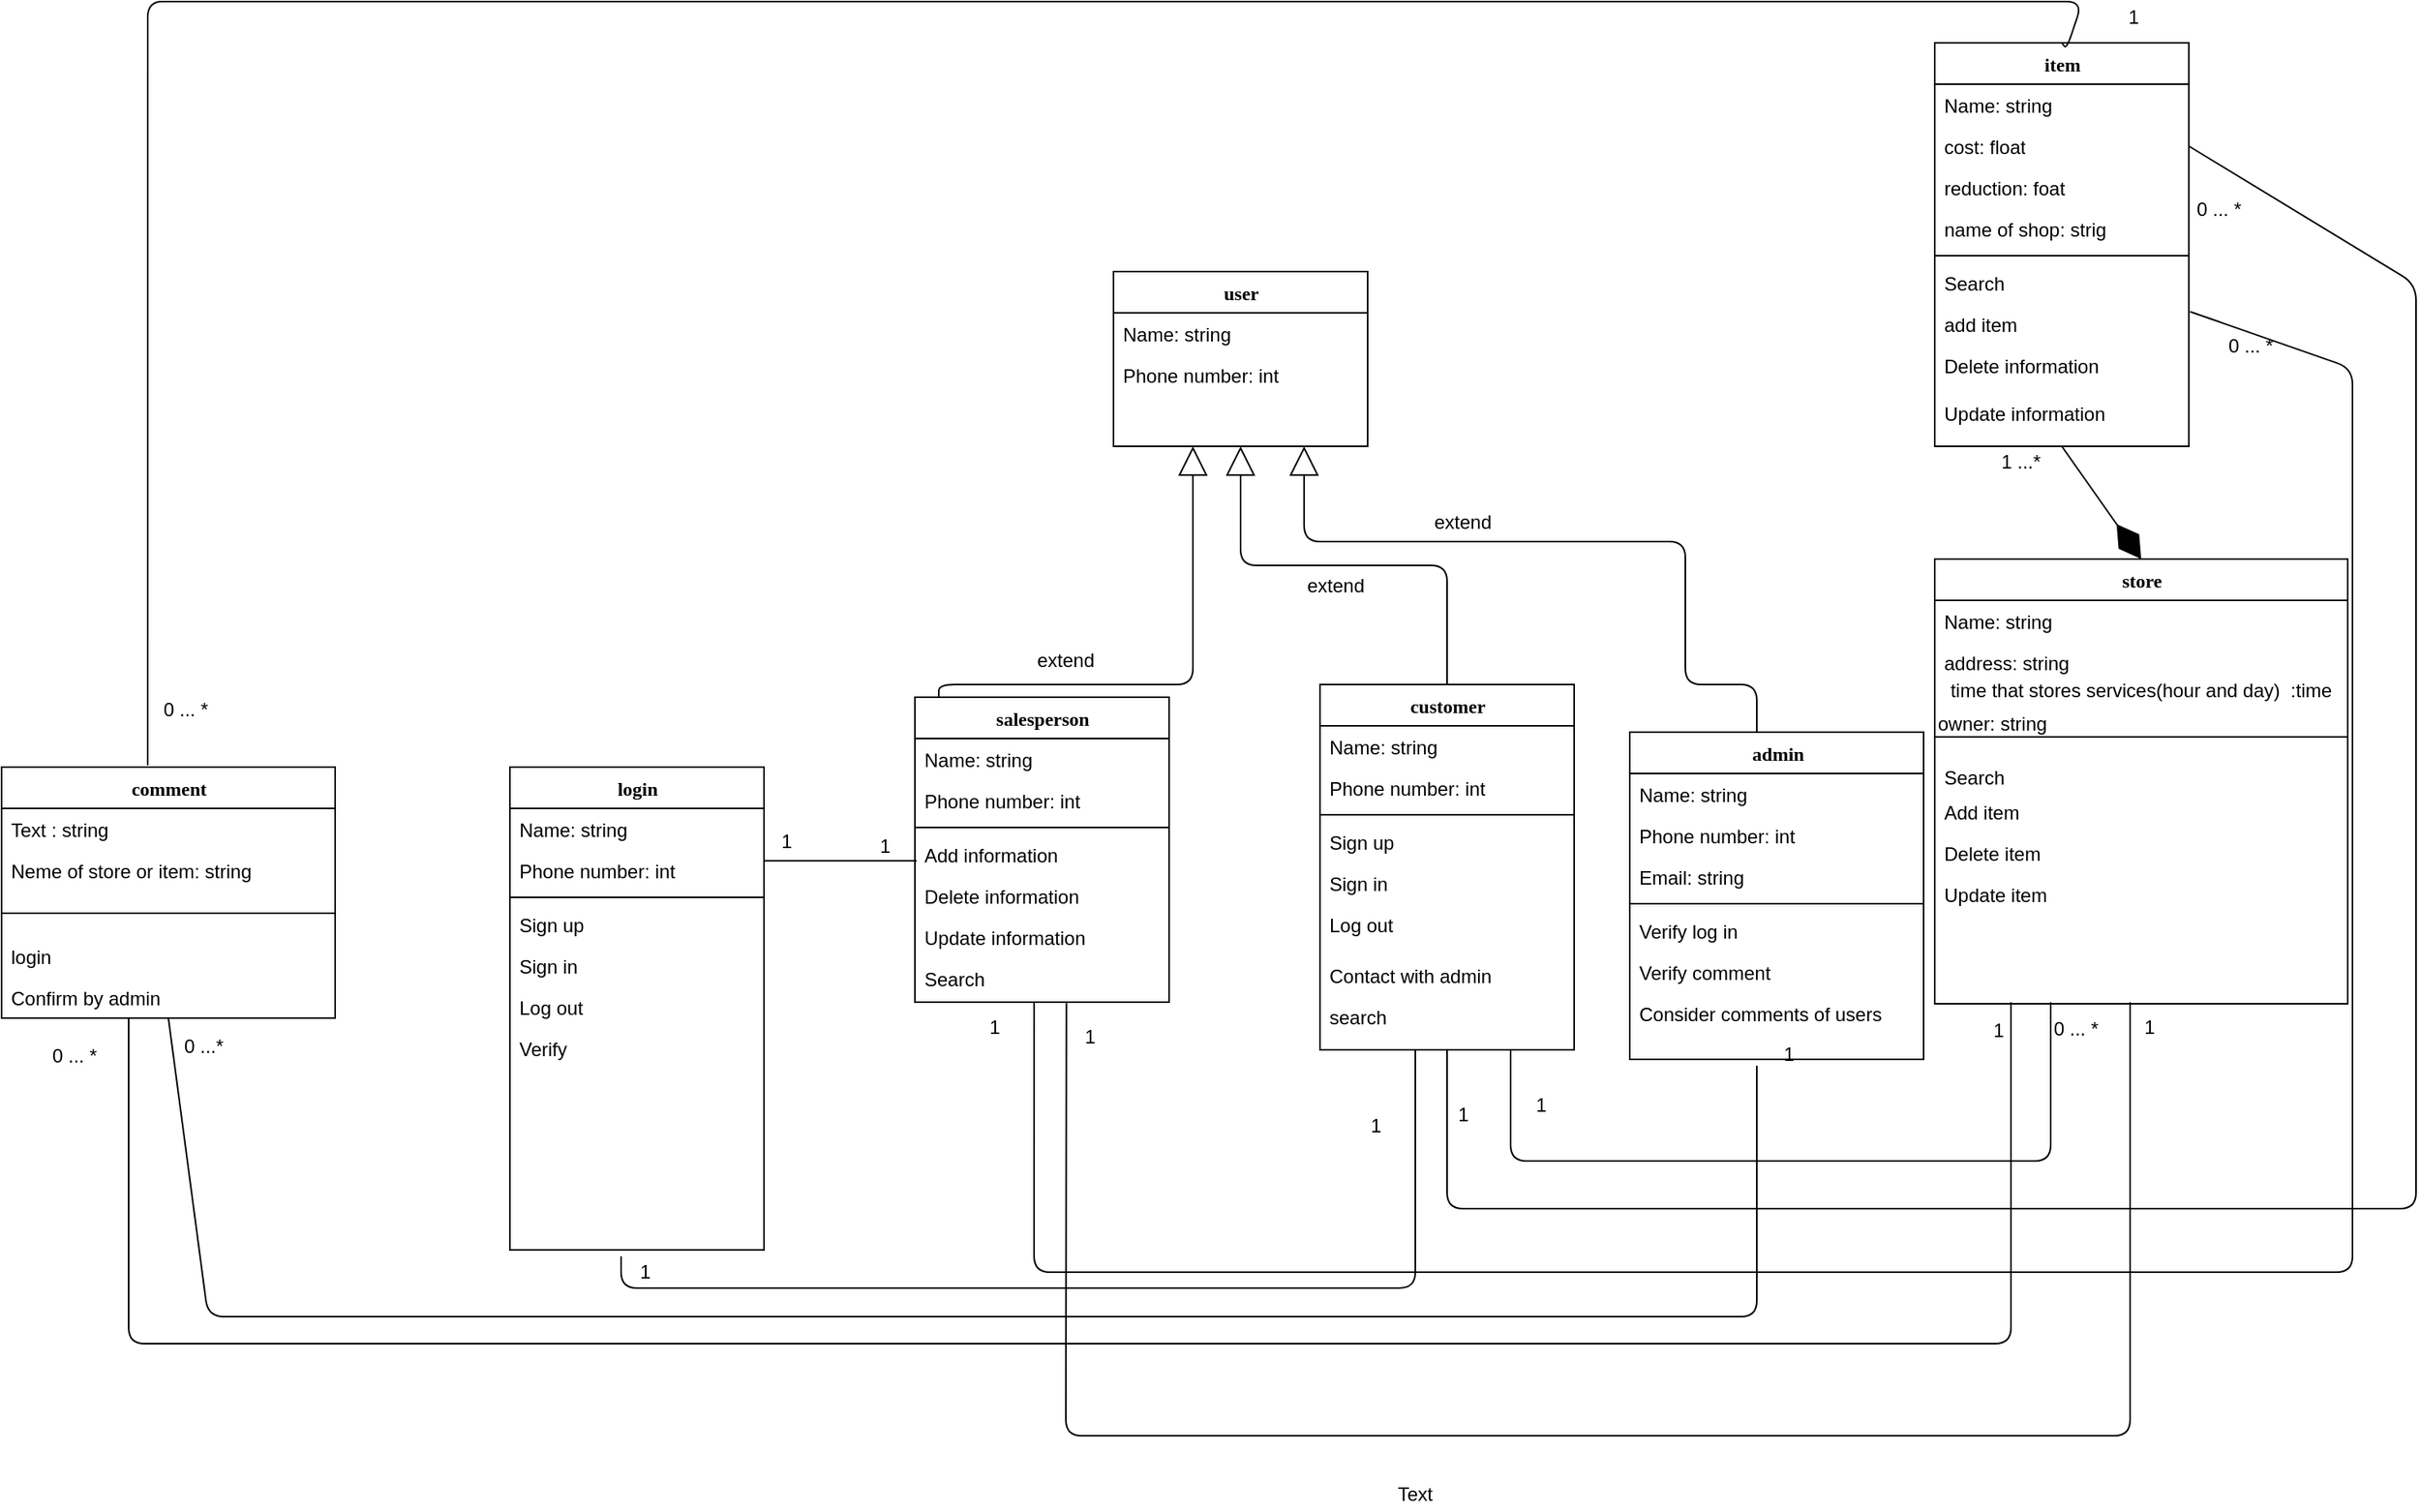 <mxfile version="10.6.7" type="device"><diagram name="Page-1" id="9f46799a-70d6-7492-0946-bef42562c5a5"><mxGraphModel dx="1295" dy="595" grid="1" gridSize="10" guides="1" tooltips="1" connect="1" arrows="1" fold="1" page="1" pageScale="1" pageWidth="1100" pageHeight="850" background="#ffffff" math="0" shadow="0"><root><mxCell id="0"/><mxCell id="1" parent="0"/><mxCell id="78961159f06e98e8-43" value="user" style="swimlane;html=1;fontStyle=1;align=center;verticalAlign=top;childLayout=stackLayout;horizontal=1;startSize=26;horizontalStack=0;resizeParent=1;resizeLast=0;collapsible=1;marginBottom=0;swimlaneFillColor=#ffffff;rounded=0;shadow=0;comic=0;labelBackgroundColor=none;strokeColor=#000000;strokeWidth=1;fillColor=none;fontFamily=Verdana;fontSize=12;fontColor=#000000;" parent="1" vertex="1"><mxGeometry x="740" y="170" width="160" height="110" as="geometry"/></mxCell><mxCell id="78961159f06e98e8-44" value="Name: string" style="text;html=1;strokeColor=none;fillColor=none;align=left;verticalAlign=top;spacingLeft=4;spacingRight=4;whiteSpace=wrap;overflow=hidden;rotatable=0;points=[[0,0.5],[1,0.5]];portConstraint=eastwest;" parent="78961159f06e98e8-43" vertex="1"><mxGeometry y="26" width="160" height="26" as="geometry"/></mxCell><mxCell id="78961159f06e98e8-45" value="Phone number: int" style="text;html=1;strokeColor=none;fillColor=none;align=left;verticalAlign=top;spacingLeft=4;spacingRight=4;whiteSpace=wrap;overflow=hidden;rotatable=0;points=[[0,0.5],[1,0.5]];portConstraint=eastwest;" parent="78961159f06e98e8-43" vertex="1"><mxGeometry y="52" width="160" height="26" as="geometry"/></mxCell><mxCell id="78961159f06e98e8-56" value="comment" style="swimlane;html=1;fontStyle=1;align=center;verticalAlign=top;childLayout=stackLayout;horizontal=1;startSize=26;horizontalStack=0;resizeParent=1;resizeLast=0;collapsible=1;marginBottom=0;swimlaneFillColor=#ffffff;rounded=0;shadow=0;comic=0;labelBackgroundColor=none;strokeColor=#000000;strokeWidth=1;fillColor=none;fontFamily=Verdana;fontSize=12;fontColor=#000000;" parent="1" vertex="1"><mxGeometry x="40" y="482" width="210" height="158" as="geometry"/></mxCell><mxCell id="78961159f06e98e8-57" value="Text : string" style="text;html=1;strokeColor=none;fillColor=none;align=left;verticalAlign=top;spacingLeft=4;spacingRight=4;whiteSpace=wrap;overflow=hidden;rotatable=0;points=[[0,0.5],[1,0.5]];portConstraint=eastwest;" parent="78961159f06e98e8-56" vertex="1"><mxGeometry y="26" width="210" height="26" as="geometry"/></mxCell><mxCell id="78961159f06e98e8-58" value="Neme of store or item: string" style="text;html=1;strokeColor=none;fillColor=none;align=left;verticalAlign=top;spacingLeft=4;spacingRight=4;whiteSpace=wrap;overflow=hidden;rotatable=0;points=[[0,0.5],[1,0.5]];portConstraint=eastwest;" parent="78961159f06e98e8-56" vertex="1"><mxGeometry y="52" width="210" height="26" as="geometry"/></mxCell><mxCell id="78961159f06e98e8-64" value="" style="line;html=1;strokeWidth=1;fillColor=none;align=left;verticalAlign=middle;spacingTop=-1;spacingLeft=3;spacingRight=3;rotatable=0;labelPosition=right;points=[];portConstraint=eastwest;" parent="78961159f06e98e8-56" vertex="1"><mxGeometry y="78" width="210" height="28" as="geometry"/></mxCell><mxCell id="78961159f06e98e8-65" value="login" style="text;html=1;strokeColor=none;fillColor=none;align=left;verticalAlign=top;spacingLeft=4;spacingRight=4;whiteSpace=wrap;overflow=hidden;rotatable=0;points=[[0,0.5],[1,0.5]];portConstraint=eastwest;" parent="78961159f06e98e8-56" vertex="1"><mxGeometry y="106" width="210" height="26" as="geometry"/></mxCell><mxCell id="78961159f06e98e8-66" value="Confirm by admin" style="text;html=1;strokeColor=none;fillColor=none;align=left;verticalAlign=top;spacingLeft=4;spacingRight=4;whiteSpace=wrap;overflow=hidden;rotatable=0;points=[[0,0.5],[1,0.5]];portConstraint=eastwest;" parent="78961159f06e98e8-56" vertex="1"><mxGeometry y="132" width="210" height="26" as="geometry"/></mxCell><mxCell id="78961159f06e98e8-69" value="login" style="swimlane;html=1;fontStyle=1;align=center;verticalAlign=top;childLayout=stackLayout;horizontal=1;startSize=26;horizontalStack=0;resizeParent=1;resizeLast=0;collapsible=1;marginBottom=0;swimlaneFillColor=#ffffff;rounded=0;shadow=0;comic=0;labelBackgroundColor=none;strokeColor=#000000;strokeWidth=1;fillColor=none;fontFamily=Verdana;fontSize=12;fontColor=#000000;" parent="1" vertex="1"><mxGeometry x="360" y="482.0" width="160" height="304" as="geometry"/></mxCell><mxCell id="78961159f06e98e8-70" value="Name: string" style="text;html=1;strokeColor=none;fillColor=none;align=left;verticalAlign=top;spacingLeft=4;spacingRight=4;whiteSpace=wrap;overflow=hidden;rotatable=0;points=[[0,0.5],[1,0.5]];portConstraint=eastwest;" parent="78961159f06e98e8-69" vertex="1"><mxGeometry y="26" width="160" height="26" as="geometry"/></mxCell><mxCell id="78961159f06e98e8-71" value="Phone number: int" style="text;html=1;strokeColor=none;fillColor=none;align=left;verticalAlign=top;spacingLeft=4;spacingRight=4;whiteSpace=wrap;overflow=hidden;rotatable=0;points=[[0,0.5],[1,0.5]];portConstraint=eastwest;" parent="78961159f06e98e8-69" vertex="1"><mxGeometry y="52" width="160" height="26" as="geometry"/></mxCell><mxCell id="78961159f06e98e8-77" value="" style="line;html=1;strokeWidth=1;fillColor=none;align=left;verticalAlign=middle;spacingTop=-1;spacingLeft=3;spacingRight=3;rotatable=0;labelPosition=right;points=[];portConstraint=eastwest;" parent="78961159f06e98e8-69" vertex="1"><mxGeometry y="78" width="160" height="8" as="geometry"/></mxCell><mxCell id="78961159f06e98e8-78" value="Sign up" style="text;html=1;strokeColor=none;fillColor=none;align=left;verticalAlign=top;spacingLeft=4;spacingRight=4;whiteSpace=wrap;overflow=hidden;rotatable=0;points=[[0,0.5],[1,0.5]];portConstraint=eastwest;" parent="78961159f06e98e8-69" vertex="1"><mxGeometry y="86" width="160" height="26" as="geometry"/></mxCell><mxCell id="78961159f06e98e8-79" value="Sign in" style="text;html=1;strokeColor=none;fillColor=none;align=left;verticalAlign=top;spacingLeft=4;spacingRight=4;whiteSpace=wrap;overflow=hidden;rotatable=0;points=[[0,0.5],[1,0.5]];portConstraint=eastwest;" parent="78961159f06e98e8-69" vertex="1"><mxGeometry y="112" width="160" height="26" as="geometry"/></mxCell><mxCell id="78961159f06e98e8-80" value="Log out" style="text;html=1;strokeColor=none;fillColor=none;align=left;verticalAlign=top;spacingLeft=4;spacingRight=4;whiteSpace=wrap;overflow=hidden;rotatable=0;points=[[0,0.5],[1,0.5]];portConstraint=eastwest;" parent="78961159f06e98e8-69" vertex="1"><mxGeometry y="138" width="160" height="26" as="geometry"/></mxCell><mxCell id="78961159f06e98e8-81" value="Verify" style="text;html=1;strokeColor=none;fillColor=none;align=left;verticalAlign=top;spacingLeft=4;spacingRight=4;whiteSpace=wrap;overflow=hidden;rotatable=0;points=[[0,0.5],[1,0.5]];portConstraint=eastwest;" parent="78961159f06e98e8-69" vertex="1"><mxGeometry y="164" width="160" height="26" as="geometry"/></mxCell><mxCell id="78961159f06e98e8-128" style="edgeStyle=orthogonalEdgeStyle;html=1;labelBackgroundColor=none;startFill=0;startSize=8;endArrow=block;endFill=0;endSize=16;fontFamily=Verdana;fontSize=12;" parent="1" source="78961159f06e98e8-82" target="78961159f06e98e8-43" edge="1"><mxGeometry relative="1" as="geometry"><Array as="points"><mxPoint x="630" y="430"/><mxPoint x="790" y="430"/></Array></mxGeometry></mxCell><mxCell id="78961159f06e98e8-82" value="&lt;span&gt;salesperson&lt;/span&gt;" style="swimlane;html=1;fontStyle=1;align=center;verticalAlign=top;childLayout=stackLayout;horizontal=1;startSize=26;horizontalStack=0;resizeParent=1;resizeLast=0;collapsible=1;marginBottom=0;swimlaneFillColor=#ffffff;rounded=0;shadow=0;comic=0;labelBackgroundColor=none;strokeColor=#000000;strokeWidth=1;fillColor=none;fontFamily=Verdana;fontSize=12;fontColor=#000000;" parent="1" vertex="1"><mxGeometry x="615" y="438" width="160" height="192" as="geometry"/></mxCell><mxCell id="78961159f06e98e8-83" value="Name: string" style="text;html=1;strokeColor=none;fillColor=none;align=left;verticalAlign=top;spacingLeft=4;spacingRight=4;whiteSpace=wrap;overflow=hidden;rotatable=0;points=[[0,0.5],[1,0.5]];portConstraint=eastwest;" parent="78961159f06e98e8-82" vertex="1"><mxGeometry y="26" width="160" height="26" as="geometry"/></mxCell><mxCell id="78961159f06e98e8-84" value="Phone number: int" style="text;html=1;strokeColor=none;fillColor=none;align=left;verticalAlign=top;spacingLeft=4;spacingRight=4;whiteSpace=wrap;overflow=hidden;rotatable=0;points=[[0,0.5],[1,0.5]];portConstraint=eastwest;" parent="78961159f06e98e8-82" vertex="1"><mxGeometry y="52" width="160" height="26" as="geometry"/></mxCell><mxCell id="78961159f06e98e8-90" value="" style="line;html=1;strokeWidth=1;fillColor=none;align=left;verticalAlign=middle;spacingTop=-1;spacingLeft=3;spacingRight=3;rotatable=0;labelPosition=right;points=[];portConstraint=eastwest;" parent="78961159f06e98e8-82" vertex="1"><mxGeometry y="78" width="160" height="8" as="geometry"/></mxCell><mxCell id="78961159f06e98e8-91" value="Add information" style="text;html=1;strokeColor=none;fillColor=none;align=left;verticalAlign=top;spacingLeft=4;spacingRight=4;whiteSpace=wrap;overflow=hidden;rotatable=0;points=[[0,0.5],[1,0.5]];portConstraint=eastwest;" parent="78961159f06e98e8-82" vertex="1"><mxGeometry y="86" width="160" height="26" as="geometry"/></mxCell><mxCell id="78961159f06e98e8-94" value="Delete information&amp;nbsp;" style="text;html=1;strokeColor=none;fillColor=none;align=left;verticalAlign=top;spacingLeft=4;spacingRight=4;whiteSpace=wrap;overflow=hidden;rotatable=0;points=[[0,0.5],[1,0.5]];portConstraint=eastwest;" parent="78961159f06e98e8-82" vertex="1"><mxGeometry y="112" width="160" height="26" as="geometry"/></mxCell><mxCell id="QIvD7RXVzJK-XCh3ht9E-83" value="Update information" style="text;html=1;strokeColor=none;fillColor=none;align=left;verticalAlign=top;spacingLeft=4;spacingRight=4;whiteSpace=wrap;overflow=hidden;rotatable=0;points=[[0,0.5],[1,0.5]];portConstraint=eastwest;" vertex="1" parent="78961159f06e98e8-82"><mxGeometry y="138" width="160" height="26" as="geometry"/></mxCell><mxCell id="QIvD7RXVzJK-XCh3ht9E-82" value="Search" style="text;html=1;strokeColor=none;fillColor=none;align=left;verticalAlign=top;spacingLeft=4;spacingRight=4;whiteSpace=wrap;overflow=hidden;rotatable=0;points=[[0,0.5],[1,0.5]];portConstraint=eastwest;" vertex="1" parent="78961159f06e98e8-82"><mxGeometry y="164" width="160" height="26" as="geometry"/></mxCell><mxCell id="78961159f06e98e8-127" style="edgeStyle=orthogonalEdgeStyle;html=1;labelBackgroundColor=none;startFill=0;startSize=8;endArrow=block;endFill=0;endSize=16;fontFamily=Verdana;fontSize=12;" parent="1" source="78961159f06e98e8-95" target="78961159f06e98e8-43" edge="1"><mxGeometry relative="1" as="geometry"/></mxCell><mxCell id="78961159f06e98e8-95" value="customer" style="swimlane;html=1;fontStyle=1;align=center;verticalAlign=top;childLayout=stackLayout;horizontal=1;startSize=26;horizontalStack=0;resizeParent=1;resizeLast=0;collapsible=1;marginBottom=0;swimlaneFillColor=#ffffff;rounded=0;shadow=0;comic=0;labelBackgroundColor=none;strokeColor=#000000;strokeWidth=1;fillColor=none;fontFamily=Verdana;fontSize=12;fontColor=#000000;" parent="1" vertex="1"><mxGeometry x="870" y="430" width="160" height="230" as="geometry"/></mxCell><mxCell id="78961159f06e98e8-96" value="Name: string" style="text;html=1;strokeColor=none;fillColor=none;align=left;verticalAlign=top;spacingLeft=4;spacingRight=4;whiteSpace=wrap;overflow=hidden;rotatable=0;points=[[0,0.5],[1,0.5]];portConstraint=eastwest;" parent="78961159f06e98e8-95" vertex="1"><mxGeometry y="26" width="160" height="26" as="geometry"/></mxCell><mxCell id="78961159f06e98e8-97" value="Phone number: int" style="text;html=1;strokeColor=none;fillColor=none;align=left;verticalAlign=top;spacingLeft=4;spacingRight=4;whiteSpace=wrap;overflow=hidden;rotatable=0;points=[[0,0.5],[1,0.5]];portConstraint=eastwest;" parent="78961159f06e98e8-95" vertex="1"><mxGeometry y="52" width="160" height="26" as="geometry"/></mxCell><mxCell id="78961159f06e98e8-103" value="" style="line;html=1;strokeWidth=1;fillColor=none;align=left;verticalAlign=middle;spacingTop=-1;spacingLeft=3;spacingRight=3;rotatable=0;labelPosition=right;points=[];portConstraint=eastwest;" parent="78961159f06e98e8-95" vertex="1"><mxGeometry y="78" width="160" height="8" as="geometry"/></mxCell><mxCell id="78961159f06e98e8-104" value="Sign up" style="text;html=1;strokeColor=none;fillColor=none;align=left;verticalAlign=top;spacingLeft=4;spacingRight=4;whiteSpace=wrap;overflow=hidden;rotatable=0;points=[[0,0.5],[1,0.5]];portConstraint=eastwest;" parent="78961159f06e98e8-95" vertex="1"><mxGeometry y="86" width="160" height="26" as="geometry"/></mxCell><mxCell id="QIvD7RXVzJK-XCh3ht9E-78" value="Sign in" style="text;html=1;strokeColor=none;fillColor=none;align=left;verticalAlign=top;spacingLeft=4;spacingRight=4;whiteSpace=wrap;overflow=hidden;rotatable=0;points=[[0,0.5],[1,0.5]];portConstraint=eastwest;" vertex="1" parent="78961159f06e98e8-95"><mxGeometry y="112" width="160" height="26" as="geometry"/></mxCell><mxCell id="QIvD7RXVzJK-XCh3ht9E-79" value="Log out" style="text;html=1;strokeColor=none;fillColor=none;align=left;verticalAlign=top;spacingLeft=4;spacingRight=4;whiteSpace=wrap;overflow=hidden;rotatable=0;points=[[0,0.5],[1,0.5]];portConstraint=eastwest;" vertex="1" parent="78961159f06e98e8-95"><mxGeometry y="138" width="160" height="32" as="geometry"/></mxCell><mxCell id="QIvD7RXVzJK-XCh3ht9E-80" value="Contact with admin&amp;nbsp;" style="text;html=1;strokeColor=none;fillColor=none;align=left;verticalAlign=top;spacingLeft=4;spacingRight=4;whiteSpace=wrap;overflow=hidden;rotatable=0;points=[[0,0.5],[1,0.5]];portConstraint=eastwest;" vertex="1" parent="78961159f06e98e8-95"><mxGeometry y="170" width="160" height="26" as="geometry"/></mxCell><mxCell id="QIvD7RXVzJK-XCh3ht9E-81" value="search" style="text;html=1;strokeColor=none;fillColor=none;align=left;verticalAlign=top;spacingLeft=4;spacingRight=4;whiteSpace=wrap;overflow=hidden;rotatable=0;points=[[0,0.5],[1,0.5]];portConstraint=eastwest;" vertex="1" parent="78961159f06e98e8-95"><mxGeometry y="196" width="160" height="26" as="geometry"/></mxCell><mxCell id="78961159f06e98e8-126" style="edgeStyle=orthogonalEdgeStyle;html=1;labelBackgroundColor=none;startFill=0;startSize=8;endArrow=block;endFill=0;endSize=16;fontFamily=Verdana;fontSize=12;entryX=0.75;entryY=1;entryDx=0;entryDy=0;" parent="1" source="78961159f06e98e8-108" target="78961159f06e98e8-43" edge="1"><mxGeometry relative="1" as="geometry"><Array as="points"><mxPoint x="1145" y="430"/><mxPoint x="1100" y="430"/><mxPoint x="1100" y="340"/><mxPoint x="860" y="340"/></Array><mxPoint x="1100" y="310" as="targetPoint"/></mxGeometry></mxCell><mxCell id="78961159f06e98e8-108" value="admin" style="swimlane;html=1;fontStyle=1;align=center;verticalAlign=top;childLayout=stackLayout;horizontal=1;startSize=26;horizontalStack=0;resizeParent=1;resizeLast=0;collapsible=1;marginBottom=0;swimlaneFillColor=#ffffff;rounded=0;shadow=0;comic=0;labelBackgroundColor=none;strokeColor=#000000;strokeWidth=1;fillColor=none;fontFamily=Verdana;fontSize=12;fontColor=#000000;" parent="1" vertex="1"><mxGeometry x="1065" y="460" width="185" height="206" as="geometry"/></mxCell><mxCell id="78961159f06e98e8-109" value="Name: string" style="text;html=1;strokeColor=none;fillColor=none;align=left;verticalAlign=top;spacingLeft=4;spacingRight=4;whiteSpace=wrap;overflow=hidden;rotatable=0;points=[[0,0.5],[1,0.5]];portConstraint=eastwest;" parent="78961159f06e98e8-108" vertex="1"><mxGeometry y="26" width="185" height="26" as="geometry"/></mxCell><mxCell id="QIvD7RXVzJK-XCh3ht9E-76" value="Phone number: int" style="text;html=1;strokeColor=none;fillColor=none;align=left;verticalAlign=top;spacingLeft=4;spacingRight=4;whiteSpace=wrap;overflow=hidden;rotatable=0;points=[[0,0.5],[1,0.5]];portConstraint=eastwest;" vertex="1" parent="78961159f06e98e8-108"><mxGeometry y="52" width="185" height="26" as="geometry"/></mxCell><mxCell id="78961159f06e98e8-110" value="Email: string" style="text;html=1;strokeColor=none;fillColor=none;align=left;verticalAlign=top;spacingLeft=4;spacingRight=4;whiteSpace=wrap;overflow=hidden;rotatable=0;points=[[0,0.5],[1,0.5]];portConstraint=eastwest;" parent="78961159f06e98e8-108" vertex="1"><mxGeometry y="78" width="185" height="26" as="geometry"/></mxCell><mxCell id="78961159f06e98e8-116" value="" style="line;html=1;strokeWidth=1;fillColor=none;align=left;verticalAlign=middle;spacingTop=-1;spacingLeft=3;spacingRight=3;rotatable=0;labelPosition=right;points=[];portConstraint=eastwest;" parent="78961159f06e98e8-108" vertex="1"><mxGeometry y="104" width="185" height="8" as="geometry"/></mxCell><mxCell id="78961159f06e98e8-117" value="Verify log in&amp;nbsp;" style="text;html=1;strokeColor=none;fillColor=none;align=left;verticalAlign=top;spacingLeft=4;spacingRight=4;whiteSpace=wrap;overflow=hidden;rotatable=0;points=[[0,0.5],[1,0.5]];portConstraint=eastwest;" parent="78961159f06e98e8-108" vertex="1"><mxGeometry y="112" width="185" height="26" as="geometry"/></mxCell><mxCell id="78961159f06e98e8-120" value="Verify comment" style="text;html=1;strokeColor=none;fillColor=none;align=left;verticalAlign=top;spacingLeft=4;spacingRight=4;whiteSpace=wrap;overflow=hidden;rotatable=0;points=[[0,0.5],[1,0.5]];portConstraint=eastwest;" parent="78961159f06e98e8-108" vertex="1"><mxGeometry y="138" width="185" height="26" as="geometry"/></mxCell><mxCell id="QIvD7RXVzJK-XCh3ht9E-77" value="Consider comments of users&amp;nbsp;" style="text;html=1;strokeColor=none;fillColor=none;align=left;verticalAlign=top;spacingLeft=4;spacingRight=4;whiteSpace=wrap;overflow=hidden;rotatable=0;points=[[0,0.5],[1,0.5]];portConstraint=eastwest;" vertex="1" parent="78961159f06e98e8-108"><mxGeometry y="164" width="185" height="26" as="geometry"/></mxCell><mxCell id="sHdaOIg7jALy8A1uufnb-1" value="store" style="swimlane;html=1;fontStyle=1;align=center;verticalAlign=top;childLayout=stackLayout;horizontal=1;startSize=26;horizontalStack=0;resizeParent=1;resizeLast=0;collapsible=1;marginBottom=0;swimlaneFillColor=#ffffff;rounded=0;shadow=0;comic=0;labelBackgroundColor=none;strokeColor=#000000;strokeWidth=1;fillColor=none;fontFamily=Verdana;fontSize=12;fontColor=#000000;" parent="1" vertex="1"><mxGeometry x="1257" y="351" width="260" height="280" as="geometry"/></mxCell><mxCell id="sHdaOIg7jALy8A1uufnb-2" value="Name: string&amp;nbsp;" style="text;html=1;strokeColor=none;fillColor=none;align=left;verticalAlign=top;spacingLeft=4;spacingRight=4;whiteSpace=wrap;overflow=hidden;rotatable=0;points=[[0,0.5],[1,0.5]];portConstraint=eastwest;" parent="sHdaOIg7jALy8A1uufnb-1" vertex="1"><mxGeometry y="26" width="260" height="26" as="geometry"/></mxCell><mxCell id="sHdaOIg7jALy8A1uufnb-3" value="address: string&lt;br&gt;&lt;br&gt;&lt;br&gt;&lt;br&gt;" style="text;html=1;strokeColor=none;fillColor=none;align=left;verticalAlign=top;spacingLeft=4;spacingRight=4;whiteSpace=wrap;overflow=hidden;rotatable=0;points=[[0,0.5],[1,0.5]];portConstraint=eastwest;" parent="sHdaOIg7jALy8A1uufnb-1" vertex="1"><mxGeometry y="52" width="260" height="28" as="geometry"/></mxCell><mxCell id="QIvD7RXVzJK-XCh3ht9E-44" value="&lt;div style=&quot;text-align: right&quot;&gt;&lt;span style=&quot;text-align: left&quot;&gt;time that stores services(hour and day)&amp;nbsp; :time&lt;/span&gt;&lt;br&gt;&lt;/div&gt;&lt;div style=&quot;text-align: right&quot;&gt;&lt;br&gt;&lt;/div&gt;" style="text;html=1;strokeColor=none;fillColor=none;align=center;verticalAlign=middle;whiteSpace=wrap;rounded=0;" vertex="1" parent="sHdaOIg7jALy8A1uufnb-1"><mxGeometry y="80" width="260" height="20" as="geometry"/></mxCell><mxCell id="sHdaOIg7jALy8A1uufnb-4" value="" style="line;html=1;strokeWidth=1;fillColor=none;align=left;verticalAlign=middle;spacingTop=-1;spacingLeft=3;spacingRight=3;rotatable=0;labelPosition=right;points=[];portConstraint=eastwest;" parent="sHdaOIg7jALy8A1uufnb-1" vertex="1"><mxGeometry y="100" width="260" height="24" as="geometry"/></mxCell><mxCell id="sHdaOIg7jALy8A1uufnb-5" value="Search" style="text;html=1;strokeColor=none;fillColor=none;align=left;verticalAlign=top;spacingLeft=4;spacingRight=4;whiteSpace=wrap;overflow=hidden;rotatable=0;points=[[0,0.5],[1,0.5]];portConstraint=eastwest;" parent="sHdaOIg7jALy8A1uufnb-1" vertex="1"><mxGeometry y="124" width="260" height="22" as="geometry"/></mxCell><mxCell id="sHdaOIg7jALy8A1uufnb-6" value="Add item" style="text;html=1;strokeColor=none;fillColor=none;align=left;verticalAlign=top;spacingLeft=4;spacingRight=4;whiteSpace=wrap;overflow=hidden;rotatable=0;points=[[0,0.5],[1,0.5]];portConstraint=eastwest;" parent="sHdaOIg7jALy8A1uufnb-1" vertex="1"><mxGeometry y="146" width="260" height="26" as="geometry"/></mxCell><mxCell id="QIvD7RXVzJK-XCh3ht9E-49" value="Delete item" style="text;html=1;strokeColor=none;fillColor=none;align=left;verticalAlign=top;spacingLeft=4;spacingRight=4;whiteSpace=wrap;overflow=hidden;rotatable=0;points=[[0,0.5],[1,0.5]];portConstraint=eastwest;" vertex="1" parent="sHdaOIg7jALy8A1uufnb-1"><mxGeometry y="172" width="260" height="26" as="geometry"/></mxCell><mxCell id="QIvD7RXVzJK-XCh3ht9E-48" value="Update item&amp;nbsp;" style="text;html=1;strokeColor=none;fillColor=none;align=left;verticalAlign=top;spacingLeft=4;spacingRight=4;whiteSpace=wrap;overflow=hidden;rotatable=0;points=[[0,0.5],[1,0.5]];portConstraint=eastwest;" vertex="1" parent="sHdaOIg7jALy8A1uufnb-1"><mxGeometry y="198" width="260" height="26" as="geometry"/></mxCell><mxCell id="sHdaOIg7jALy8A1uufnb-7" value="item" style="swimlane;html=1;fontStyle=1;align=center;verticalAlign=top;childLayout=stackLayout;horizontal=1;startSize=26;horizontalStack=0;resizeParent=1;resizeLast=0;collapsible=1;marginBottom=0;swimlaneFillColor=#ffffff;rounded=0;shadow=0;comic=0;labelBackgroundColor=none;strokeColor=#000000;strokeWidth=1;fillColor=none;fontFamily=Verdana;fontSize=12;fontColor=#000000;" parent="1" vertex="1"><mxGeometry x="1257" y="26" width="160" height="254" as="geometry"/></mxCell><mxCell id="sHdaOIg7jALy8A1uufnb-8" value="Name: string&amp;nbsp;" style="text;html=1;strokeColor=none;fillColor=none;align=left;verticalAlign=top;spacingLeft=4;spacingRight=4;whiteSpace=wrap;overflow=hidden;rotatable=0;points=[[0,0.5],[1,0.5]];portConstraint=eastwest;" parent="sHdaOIg7jALy8A1uufnb-7" vertex="1"><mxGeometry y="26" width="160" height="26" as="geometry"/></mxCell><mxCell id="sHdaOIg7jALy8A1uufnb-9" value="cost: float" style="text;html=1;strokeColor=none;fillColor=none;align=left;verticalAlign=top;spacingLeft=4;spacingRight=4;whiteSpace=wrap;overflow=hidden;rotatable=0;points=[[0,0.5],[1,0.5]];portConstraint=eastwest;" parent="sHdaOIg7jALy8A1uufnb-7" vertex="1"><mxGeometry y="52" width="160" height="26" as="geometry"/></mxCell><mxCell id="QIvD7RXVzJK-XCh3ht9E-52" value="reduction: foat" style="text;html=1;strokeColor=none;fillColor=none;align=left;verticalAlign=top;spacingLeft=4;spacingRight=4;whiteSpace=wrap;overflow=hidden;rotatable=0;points=[[0,0.5],[1,0.5]];portConstraint=eastwest;" vertex="1" parent="sHdaOIg7jALy8A1uufnb-7"><mxGeometry y="78" width="160" height="26" as="geometry"/></mxCell><mxCell id="QIvD7RXVzJK-XCh3ht9E-58" value="name of shop: strig" style="text;html=1;strokeColor=none;fillColor=none;align=left;verticalAlign=top;spacingLeft=4;spacingRight=4;whiteSpace=wrap;overflow=hidden;rotatable=0;points=[[0,0.5],[1,0.5]];portConstraint=eastwest;" vertex="1" parent="sHdaOIg7jALy8A1uufnb-7"><mxGeometry y="104" width="160" height="26" as="geometry"/></mxCell><mxCell id="sHdaOIg7jALy8A1uufnb-10" value="" style="line;html=1;strokeWidth=1;fillColor=none;align=left;verticalAlign=middle;spacingTop=-1;spacingLeft=3;spacingRight=3;rotatable=0;labelPosition=right;points=[];portConstraint=eastwest;" parent="sHdaOIg7jALy8A1uufnb-7" vertex="1"><mxGeometry y="130" width="160" height="8" as="geometry"/></mxCell><mxCell id="sHdaOIg7jALy8A1uufnb-11" value="Search&amp;nbsp;" style="text;html=1;strokeColor=none;fillColor=none;align=left;verticalAlign=top;spacingLeft=4;spacingRight=4;whiteSpace=wrap;overflow=hidden;rotatable=0;points=[[0,0.5],[1,0.5]];portConstraint=eastwest;" parent="sHdaOIg7jALy8A1uufnb-7" vertex="1"><mxGeometry y="138" width="160" height="26" as="geometry"/></mxCell><mxCell id="sHdaOIg7jALy8A1uufnb-12" value="add item" style="text;html=1;strokeColor=none;fillColor=none;align=left;verticalAlign=top;spacingLeft=4;spacingRight=4;whiteSpace=wrap;overflow=hidden;rotatable=0;points=[[0,0.5],[1,0.5]];portConstraint=eastwest;" parent="sHdaOIg7jALy8A1uufnb-7" vertex="1"><mxGeometry y="164" width="160" height="26" as="geometry"/></mxCell><mxCell id="QIvD7RXVzJK-XCh3ht9E-72" value="Delete information" style="text;html=1;strokeColor=none;fillColor=none;align=left;verticalAlign=top;spacingLeft=4;spacingRight=4;whiteSpace=wrap;overflow=hidden;rotatable=0;points=[[0,0.5],[1,0.5]];portConstraint=eastwest;" vertex="1" parent="sHdaOIg7jALy8A1uufnb-7"><mxGeometry y="190" width="160" height="30" as="geometry"/></mxCell><mxCell id="QIvD7RXVzJK-XCh3ht9E-70" value="Update information&amp;nbsp;" style="text;html=1;strokeColor=none;fillColor=none;align=left;verticalAlign=top;spacingLeft=4;spacingRight=4;whiteSpace=wrap;overflow=hidden;rotatable=0;points=[[0,0.5],[1,0.5]];portConstraint=eastwest;" vertex="1" parent="sHdaOIg7jALy8A1uufnb-7"><mxGeometry y="220" width="160" height="30" as="geometry"/></mxCell><mxCell id="sHdaOIg7jALy8A1uufnb-25" value="" style="endArrow=diamondThin;endFill=1;endSize=24;html=1;entryX=0.5;entryY=0;entryDx=0;entryDy=0;exitX=0.5;exitY=1;exitDx=0;exitDy=0;" parent="1" source="sHdaOIg7jALy8A1uufnb-7" target="sHdaOIg7jALy8A1uufnb-1" edge="1"><mxGeometry width="160" relative="1" as="geometry"><mxPoint x="1240" y="370" as="sourcePoint"/><mxPoint x="1400" y="370" as="targetPoint"/></mxGeometry></mxCell><mxCell id="sHdaOIg7jALy8A1uufnb-26" value="1 ...*" style="text;html=1;resizable=0;points=[];autosize=1;align=left;verticalAlign=top;spacingTop=-4;" parent="1" vertex="1"><mxGeometry x="1297" y="280" width="40" height="20" as="geometry"/></mxCell><mxCell id="sHdaOIg7jALy8A1uufnb-28" value="" style="endArrow=none;html=1;exitX=0.5;exitY=1;exitDx=0;exitDy=0;entryX=1;entryY=0.5;entryDx=0;entryDy=0;" parent="1" source="78961159f06e98e8-95" target="sHdaOIg7jALy8A1uufnb-9" edge="1"><mxGeometry width="50" height="50" relative="1" as="geometry"><mxPoint x="1420" y="717" as="sourcePoint"/><mxPoint x="1490" y="270" as="targetPoint"/><Array as="points"><mxPoint x="950" y="760"/><mxPoint x="1560" y="760"/><mxPoint x="1560" y="178"/></Array></mxGeometry></mxCell><mxCell id="QIvD7RXVzJK-XCh3ht9E-1" value="extend" style="text;html=1;resizable=0;points=[];autosize=1;align=left;verticalAlign=top;spacingTop=-4;" vertex="1" parent="1"><mxGeometry x="940" y="318" width="50" height="20" as="geometry"/></mxCell><mxCell id="QIvD7RXVzJK-XCh3ht9E-2" value="extend" style="text;html=1;resizable=0;points=[];autosize=1;align=left;verticalAlign=top;spacingTop=-4;" vertex="1" parent="1"><mxGeometry x="690" y="405" width="50" height="20" as="geometry"/></mxCell><mxCell id="QIvD7RXVzJK-XCh3ht9E-3" value="extend" style="text;html=1;resizable=0;points=[];autosize=1;align=left;verticalAlign=top;spacingTop=-4;" vertex="1" parent="1"><mxGeometry x="860" y="358" width="50" height="20" as="geometry"/></mxCell><mxCell id="QIvD7RXVzJK-XCh3ht9E-5" value="1" style="text;html=1;resizable=0;points=[];autosize=1;align=left;verticalAlign=top;spacingTop=-4;" vertex="1" parent="1"><mxGeometry x="955" y="691" width="20" height="20" as="geometry"/></mxCell><mxCell id="QIvD7RXVzJK-XCh3ht9E-6" value="0 ... *" style="text;html=1;resizable=0;points=[];autosize=1;align=left;verticalAlign=top;spacingTop=-4;" vertex="1" parent="1"><mxGeometry x="1420" y="121" width="40" height="20" as="geometry"/></mxCell><mxCell id="QIvD7RXVzJK-XCh3ht9E-7" value="" style="endArrow=none;html=1;exitX=0.75;exitY=1;exitDx=0;exitDy=0;" edge="1" parent="1" source="78961159f06e98e8-95"><mxGeometry width="50" height="50" relative="1" as="geometry"><mxPoint x="1075" y="719" as="sourcePoint"/><mxPoint x="1330" y="630" as="targetPoint"/><Array as="points"><mxPoint x="990" y="730"/><mxPoint x="1330" y="730"/></Array></mxGeometry></mxCell><mxCell id="QIvD7RXVzJK-XCh3ht9E-8" value="" style="endArrow=none;html=1;exitX=0.5;exitY=1;exitDx=0;exitDy=0;" edge="1" parent="1" source="78961159f06e98e8-56"><mxGeometry width="50" height="50" relative="1" as="geometry"><mxPoint x="170" y="770" as="sourcePoint"/><mxPoint x="1145" y="670" as="targetPoint"/><Array as="points"><mxPoint x="170" y="828"/><mxPoint x="1145" y="828"/></Array></mxGeometry></mxCell><mxCell id="QIvD7RXVzJK-XCh3ht9E-10" value="1" style="text;html=1;resizable=0;points=[];autosize=1;align=left;verticalAlign=top;spacingTop=-4;" vertex="1" parent="1"><mxGeometry x="1004" y="685" width="20" height="20" as="geometry"/></mxCell><mxCell id="QIvD7RXVzJK-XCh3ht9E-11" value="0 ... *" style="text;html=1;resizable=0;points=[];autosize=1;align=left;verticalAlign=top;spacingTop=-4;" vertex="1" parent="1"><mxGeometry x="1330" y="637" width="40" height="20" as="geometry"/></mxCell><mxCell id="QIvD7RXVzJK-XCh3ht9E-12" value="" style="endArrow=none;html=1;entryX=1.005;entryY=0.202;entryDx=0;entryDy=0;entryPerimeter=0;exitX=0.469;exitY=1.077;exitDx=0;exitDy=0;exitPerimeter=0;" edge="1" parent="1" source="QIvD7RXVzJK-XCh3ht9E-82" target="sHdaOIg7jALy8A1uufnb-12"><mxGeometry width="50" height="50" relative="1" as="geometry"><mxPoint x="690" y="710" as="sourcePoint"/><mxPoint x="1430" y="188" as="targetPoint"/><Array as="points"><mxPoint x="690" y="800"/><mxPoint x="970" y="800"/><mxPoint x="1520" y="800"/><mxPoint x="1520" y="231"/></Array></mxGeometry></mxCell><mxCell id="QIvD7RXVzJK-XCh3ht9E-13" value="1" style="text;html=1;resizable=0;points=[];autosize=1;align=left;verticalAlign=top;spacingTop=-4;" vertex="1" parent="1"><mxGeometry x="660" y="636" width="20" height="20" as="geometry"/></mxCell><mxCell id="QIvD7RXVzJK-XCh3ht9E-14" value="0 ... *" style="text;html=1;resizable=0;points=[];autosize=1;align=left;verticalAlign=top;spacingTop=-4;" vertex="1" parent="1"><mxGeometry x="1440" y="207" width="40" height="20" as="geometry"/></mxCell><mxCell id="QIvD7RXVzJK-XCh3ht9E-15" value="1" style="text;html=1;resizable=0;points=[];autosize=1;align=left;verticalAlign=top;spacingTop=-4;" vertex="1" parent="1"><mxGeometry x="1160" y="653" width="20" height="20" as="geometry"/></mxCell><mxCell id="QIvD7RXVzJK-XCh3ht9E-16" value="0 ...*" style="text;html=1;resizable=0;points=[];autosize=1;align=left;verticalAlign=top;spacingTop=-4;" vertex="1" parent="1"><mxGeometry x="153" y="648" width="40" height="20" as="geometry"/></mxCell><mxCell id="QIvD7RXVzJK-XCh3ht9E-17" value="" style="endArrow=none;html=1;" edge="1" parent="1"><mxGeometry width="50" height="50" relative="1" as="geometry"><mxPoint x="120" y="640" as="sourcePoint"/><mxPoint x="1305" y="630" as="targetPoint"/><Array as="points"><mxPoint x="120" y="845"/><mxPoint x="1305" y="845"/></Array></mxGeometry></mxCell><mxCell id="QIvD7RXVzJK-XCh3ht9E-18" value="1" style="text;html=1;resizable=0;points=[];autosize=1;align=left;verticalAlign=top;spacingTop=-4;" vertex="1" parent="1"><mxGeometry x="1292" y="638" width="20" height="20" as="geometry"/></mxCell><mxCell id="QIvD7RXVzJK-XCh3ht9E-19" value="0 ... *" style="text;html=1;resizable=0;points=[];autosize=1;align=left;verticalAlign=top;spacingTop=-4;" vertex="1" parent="1"><mxGeometry x="70" y="654" width="40" height="20" as="geometry"/></mxCell><mxCell id="QIvD7RXVzJK-XCh3ht9E-20" value="" style="endArrow=none;html=1;exitX=0.438;exitY=-0.007;exitDx=0;exitDy=0;exitPerimeter=0;entryX=0.5;entryY=0;entryDx=0;entryDy=0;" edge="1" parent="1" source="78961159f06e98e8-56" target="sHdaOIg7jALy8A1uufnb-7"><mxGeometry width="50" height="50" relative="1" as="geometry"><mxPoint x="90" y="920" as="sourcePoint"/><mxPoint x="1340" y="60" as="targetPoint"/><Array as="points"><mxPoint x="132"/><mxPoint x="150"/><mxPoint x="770"/><mxPoint x="1090"/><mxPoint x="1350"/><mxPoint x="1340" y="30"/></Array></mxGeometry></mxCell><mxCell id="QIvD7RXVzJK-XCh3ht9E-21" value="1" style="text;html=1;resizable=0;points=[];autosize=1;align=left;verticalAlign=top;spacingTop=-4;" vertex="1" parent="1"><mxGeometry x="1377" width="20" height="20" as="geometry"/></mxCell><mxCell id="QIvD7RXVzJK-XCh3ht9E-22" value="0 ... *" style="text;html=1;resizable=0;points=[];autosize=1;align=left;verticalAlign=top;spacingTop=-4;" vertex="1" parent="1"><mxGeometry x="140" y="436" width="40" height="20" as="geometry"/></mxCell><mxCell id="QIvD7RXVzJK-XCh3ht9E-23" value="" style="endArrow=none;html=1;exitX=0.596;exitY=1.103;exitDx=0;exitDy=0;exitPerimeter=0;" edge="1" parent="1" source="QIvD7RXVzJK-XCh3ht9E-82"><mxGeometry width="50" height="50" relative="1" as="geometry"><mxPoint x="710" y="720" as="sourcePoint"/><mxPoint x="1380" y="630" as="targetPoint"/><Array as="points"><mxPoint x="710" y="903"/><mxPoint x="1380" y="903"/></Array></mxGeometry></mxCell><mxCell id="QIvD7RXVzJK-XCh3ht9E-24" value="1" style="text;html=1;resizable=0;points=[];autosize=1;align=left;verticalAlign=top;spacingTop=-4;" vertex="1" parent="1"><mxGeometry x="720" y="642" width="20" height="20" as="geometry"/></mxCell><mxCell id="QIvD7RXVzJK-XCh3ht9E-26" value="" style="endArrow=none;html=1;entryX=0.006;entryY=0.962;entryDx=0;entryDy=0;entryPerimeter=0;" edge="1" parent="1"><mxGeometry width="50" height="50" relative="1" as="geometry"><mxPoint x="520" y="541" as="sourcePoint"/><mxPoint x="616" y="541" as="targetPoint"/></mxGeometry></mxCell><mxCell id="QIvD7RXVzJK-XCh3ht9E-29" value="1" style="text;html=1;resizable=0;points=[];autosize=1;align=left;verticalAlign=top;spacingTop=-4;" vertex="1" parent="1"><mxGeometry x="529" y="519" width="20" height="20" as="geometry"/></mxCell><mxCell id="QIvD7RXVzJK-XCh3ht9E-30" value="1" style="text;html=1;resizable=0;points=[];autosize=1;align=left;verticalAlign=top;spacingTop=-4;" vertex="1" parent="1"><mxGeometry x="591" y="522" width="20" height="20" as="geometry"/></mxCell><mxCell id="QIvD7RXVzJK-XCh3ht9E-31" value="" style="endArrow=none;html=1;" edge="1" parent="1"><mxGeometry width="50" height="50" relative="1" as="geometry"><mxPoint x="430" y="790" as="sourcePoint"/><mxPoint x="930" y="660" as="targetPoint"/><Array as="points"><mxPoint x="430" y="810"/><mxPoint x="660" y="810"/><mxPoint x="930" y="810"/></Array></mxGeometry></mxCell><mxCell id="QIvD7RXVzJK-XCh3ht9E-32" value="1" style="text;html=1;resizable=0;points=[];autosize=1;align=left;verticalAlign=top;spacingTop=-4;" vertex="1" parent="1"><mxGeometry x="440" y="790" width="20" height="20" as="geometry"/></mxCell><mxCell id="QIvD7RXVzJK-XCh3ht9E-33" value="1" style="text;html=1;resizable=0;points=[];autosize=1;align=left;verticalAlign=top;spacingTop=-4;" vertex="1" parent="1"><mxGeometry x="900" y="698" width="20" height="20" as="geometry"/></mxCell><mxCell id="QIvD7RXVzJK-XCh3ht9E-46" value="owner: string" style="text;html=1;" vertex="1" parent="1"><mxGeometry x="1257" y="441" width="250" height="30" as="geometry"/></mxCell><mxCell id="QIvD7RXVzJK-XCh3ht9E-54" value="Text" style="text;html=1;strokeColor=none;fillColor=none;align=center;verticalAlign=middle;whiteSpace=wrap;rounded=0;" vertex="1" parent="1"><mxGeometry x="910" y="930" width="40" height="20" as="geometry"/></mxCell><mxCell id="QIvD7RXVzJK-XCh3ht9E-86" value="1" style="text;html=1;resizable=0;points=[];autosize=1;align=left;verticalAlign=top;spacingTop=-4;" vertex="1" parent="1"><mxGeometry x="1387" y="636" width="20" height="10" as="geometry"/></mxCell></root></mxGraphModel></diagram></mxfile>